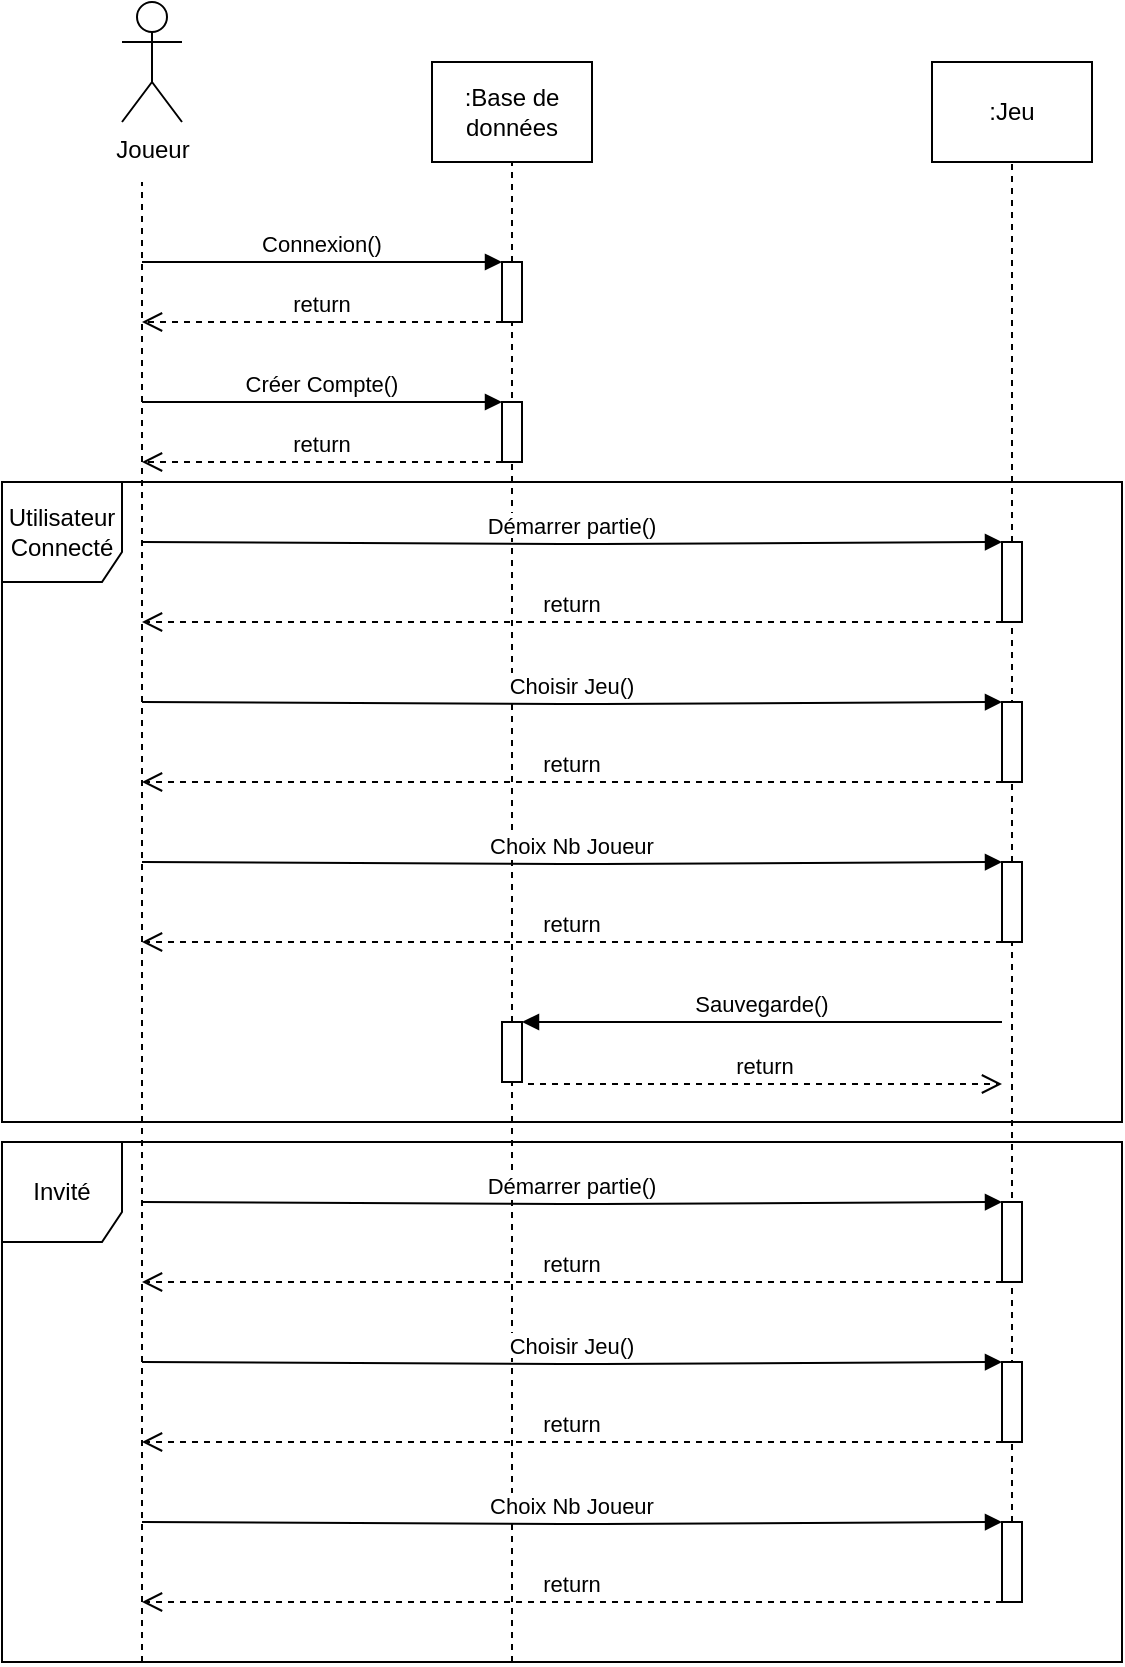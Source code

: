 <mxfile version="13.7.5" type="github">
  <diagram id="kgpKYQtTHZ0yAKxKKP6v" name="Page-1">
    <mxGraphModel dx="1422" dy="783" grid="0" gridSize="10" guides="1" tooltips="1" connect="1" arrows="1" fold="1" page="1" pageScale="1" pageWidth="1100" pageHeight="850" background="#ffffff" math="0" shadow="0">
      <root>
        <mxCell id="0" />
        <mxCell id="1" parent="0" />
        <mxCell id="LkClCWV3-tZvklI0jkfO-1" value="Joueur" style="shape=umlActor;verticalLabelPosition=bottom;verticalAlign=top;html=1;outlineConnect=0;" parent="1" vertex="1">
          <mxGeometry x="70" y="10" width="30" height="60" as="geometry" />
        </mxCell>
        <mxCell id="LkClCWV3-tZvklI0jkfO-3" value="Connexion()" style="verticalAlign=bottom;endArrow=block;entryX=0;entryY=0;shadow=0;strokeWidth=1;" parent="1" edge="1">
          <mxGeometry relative="1" as="geometry">
            <mxPoint x="80" y="140" as="sourcePoint" />
            <mxPoint x="260" y="140.0" as="targetPoint" />
          </mxGeometry>
        </mxCell>
        <mxCell id="LkClCWV3-tZvklI0jkfO-4" value="return" style="verticalAlign=bottom;endArrow=open;dashed=1;endSize=8;exitX=0;exitY=0.95;shadow=0;strokeWidth=1;" parent="1" edge="1">
          <mxGeometry relative="1" as="geometry">
            <mxPoint x="80" y="170" as="targetPoint" />
            <mxPoint x="260" y="170.0" as="sourcePoint" />
          </mxGeometry>
        </mxCell>
        <mxCell id="LkClCWV3-tZvklI0jkfO-6" value="" style="endArrow=none;dashed=1;html=1;" parent="1" edge="1">
          <mxGeometry width="50" height="50" relative="1" as="geometry">
            <mxPoint x="80" y="840" as="sourcePoint" />
            <mxPoint x="80" y="100" as="targetPoint" />
          </mxGeometry>
        </mxCell>
        <mxCell id="LkClCWV3-tZvklI0jkfO-10" value="" style="endArrow=none;dashed=1;html=1;" parent="1" source="LkClCWV3-tZvklI0jkfO-11" edge="1">
          <mxGeometry width="50" height="50" relative="1" as="geometry">
            <mxPoint x="265" y="350" as="sourcePoint" />
            <mxPoint x="265" y="80" as="targetPoint" />
          </mxGeometry>
        </mxCell>
        <mxCell id="LkClCWV3-tZvklI0jkfO-11" value="" style="points=[];perimeter=orthogonalPerimeter;rounded=0;shadow=0;strokeWidth=1;" parent="1" vertex="1">
          <mxGeometry x="260" y="140" width="10" height="30" as="geometry" />
        </mxCell>
        <mxCell id="LkClCWV3-tZvklI0jkfO-12" value="" style="endArrow=none;dashed=1;html=1;" parent="1" source="LkClCWV3-tZvklI0jkfO-40" target="LkClCWV3-tZvklI0jkfO-11" edge="1">
          <mxGeometry width="50" height="50" relative="1" as="geometry">
            <mxPoint x="265" y="660" as="sourcePoint" />
            <mxPoint x="265" y="80" as="targetPoint" />
          </mxGeometry>
        </mxCell>
        <mxCell id="LkClCWV3-tZvklI0jkfO-13" value=":Base de données" style="rounded=0;whiteSpace=wrap;html=1;" parent="1" vertex="1">
          <mxGeometry x="225" y="40" width="80" height="50" as="geometry" />
        </mxCell>
        <mxCell id="LkClCWV3-tZvklI0jkfO-15" value="" style="endArrow=none;dashed=1;html=1;" parent="1" source="LkClCWV3-tZvklI0jkfO-16" edge="1">
          <mxGeometry width="50" height="50" relative="1" as="geometry">
            <mxPoint x="515" y="350" as="sourcePoint" />
            <mxPoint x="515" y="80" as="targetPoint" />
          </mxGeometry>
        </mxCell>
        <mxCell id="LkClCWV3-tZvklI0jkfO-16" value="" style="points=[];perimeter=orthogonalPerimeter;rounded=0;shadow=0;strokeWidth=1;" parent="1" vertex="1">
          <mxGeometry x="510" y="280" width="10" height="40" as="geometry" />
        </mxCell>
        <mxCell id="LkClCWV3-tZvklI0jkfO-17" value="" style="endArrow=none;dashed=1;html=1;" parent="1" target="LkClCWV3-tZvklI0jkfO-16" edge="1">
          <mxGeometry width="50" height="50" relative="1" as="geometry">
            <mxPoint x="515" y="800" as="sourcePoint" />
            <mxPoint x="515" y="80" as="targetPoint" />
          </mxGeometry>
        </mxCell>
        <mxCell id="LkClCWV3-tZvklI0jkfO-18" value=":Jeu" style="rounded=0;whiteSpace=wrap;html=1;" parent="1" vertex="1">
          <mxGeometry x="475" y="40" width="80" height="50" as="geometry" />
        </mxCell>
        <mxCell id="LkClCWV3-tZvklI0jkfO-26" value="Créer Compte()" style="verticalAlign=bottom;endArrow=block;entryX=0;entryY=0;shadow=0;strokeWidth=1;" parent="1" edge="1">
          <mxGeometry relative="1" as="geometry">
            <mxPoint x="80" y="210" as="sourcePoint" />
            <mxPoint x="260" y="210.0" as="targetPoint" />
          </mxGeometry>
        </mxCell>
        <mxCell id="LkClCWV3-tZvklI0jkfO-27" value="return" style="verticalAlign=bottom;endArrow=open;dashed=1;endSize=8;exitX=0;exitY=0.95;shadow=0;strokeWidth=1;" parent="1" edge="1">
          <mxGeometry relative="1" as="geometry">
            <mxPoint x="80" y="240" as="targetPoint" />
            <mxPoint x="260" y="240.0" as="sourcePoint" />
          </mxGeometry>
        </mxCell>
        <mxCell id="LkClCWV3-tZvklI0jkfO-28" value="" style="points=[];perimeter=orthogonalPerimeter;rounded=0;shadow=0;strokeWidth=1;" parent="1" vertex="1">
          <mxGeometry x="260" y="210" width="10" height="30" as="geometry" />
        </mxCell>
        <mxCell id="LkClCWV3-tZvklI0jkfO-30" value="Démarrer partie()" style="verticalAlign=bottom;endArrow=block;entryX=0;entryY=0;shadow=0;strokeWidth=1;entryDx=0;entryDy=0;entryPerimeter=0;" parent="1" target="LkClCWV3-tZvklI0jkfO-16" edge="1">
          <mxGeometry relative="1" as="geometry">
            <mxPoint x="80" y="280" as="sourcePoint" />
            <mxPoint x="260" y="280.0" as="targetPoint" />
            <Array as="points">
              <mxPoint x="300" y="281" />
            </Array>
            <mxPoint as="offset" />
          </mxGeometry>
        </mxCell>
        <mxCell id="LkClCWV3-tZvklI0jkfO-31" value="return" style="verticalAlign=bottom;endArrow=open;dashed=1;endSize=8;exitX=0;exitY=1;shadow=0;strokeWidth=1;exitDx=0;exitDy=0;exitPerimeter=0;" parent="1" source="LkClCWV3-tZvklI0jkfO-16" edge="1">
          <mxGeometry relative="1" as="geometry">
            <mxPoint x="80" y="320" as="targetPoint" />
            <mxPoint x="260" y="310.0" as="sourcePoint" />
          </mxGeometry>
        </mxCell>
        <mxCell id="LkClCWV3-tZvklI0jkfO-32" value="" style="points=[];perimeter=orthogonalPerimeter;rounded=0;shadow=0;strokeWidth=1;" parent="1" vertex="1">
          <mxGeometry x="510" y="360" width="10" height="40" as="geometry" />
        </mxCell>
        <mxCell id="LkClCWV3-tZvklI0jkfO-33" value="Choisir Jeu()" style="verticalAlign=bottom;endArrow=block;entryX=0;entryY=0;shadow=0;strokeWidth=1;entryDx=0;entryDy=0;entryPerimeter=0;" parent="1" target="LkClCWV3-tZvklI0jkfO-32" edge="1">
          <mxGeometry relative="1" as="geometry">
            <mxPoint x="80" y="360" as="sourcePoint" />
            <mxPoint x="260" y="360.0" as="targetPoint" />
            <Array as="points">
              <mxPoint x="300" y="361" />
            </Array>
            <mxPoint as="offset" />
          </mxGeometry>
        </mxCell>
        <mxCell id="LkClCWV3-tZvklI0jkfO-34" value="return" style="verticalAlign=bottom;endArrow=open;dashed=1;endSize=8;exitX=0;exitY=1;shadow=0;strokeWidth=1;exitDx=0;exitDy=0;exitPerimeter=0;" parent="1" source="LkClCWV3-tZvklI0jkfO-32" edge="1">
          <mxGeometry relative="1" as="geometry">
            <mxPoint x="80" y="400" as="targetPoint" />
            <mxPoint x="260" y="390.0" as="sourcePoint" />
          </mxGeometry>
        </mxCell>
        <mxCell id="LkClCWV3-tZvklI0jkfO-35" value="" style="points=[];perimeter=orthogonalPerimeter;rounded=0;shadow=0;strokeWidth=1;" parent="1" vertex="1">
          <mxGeometry x="510" y="440" width="10" height="40" as="geometry" />
        </mxCell>
        <mxCell id="LkClCWV3-tZvklI0jkfO-36" value="Choix Nb Joueur" style="verticalAlign=bottom;endArrow=block;entryX=0;entryY=0;shadow=0;strokeWidth=1;entryDx=0;entryDy=0;entryPerimeter=0;" parent="1" target="LkClCWV3-tZvklI0jkfO-35" edge="1">
          <mxGeometry relative="1" as="geometry">
            <mxPoint x="80" y="440" as="sourcePoint" />
            <mxPoint x="260" y="440.0" as="targetPoint" />
            <Array as="points">
              <mxPoint x="300" y="441" />
            </Array>
            <mxPoint as="offset" />
          </mxGeometry>
        </mxCell>
        <mxCell id="LkClCWV3-tZvklI0jkfO-37" value="return" style="verticalAlign=bottom;endArrow=open;dashed=1;endSize=8;exitX=0;exitY=1;shadow=0;strokeWidth=1;exitDx=0;exitDy=0;exitPerimeter=0;" parent="1" source="LkClCWV3-tZvklI0jkfO-35" edge="1">
          <mxGeometry relative="1" as="geometry">
            <mxPoint x="80" y="480" as="targetPoint" />
            <mxPoint x="260" y="470.0" as="sourcePoint" />
          </mxGeometry>
        </mxCell>
        <mxCell id="LkClCWV3-tZvklI0jkfO-40" value="" style="points=[];perimeter=orthogonalPerimeter;rounded=0;shadow=0;strokeWidth=1;" parent="1" vertex="1">
          <mxGeometry x="260" y="520" width="10" height="30" as="geometry" />
        </mxCell>
        <mxCell id="LkClCWV3-tZvklI0jkfO-43" value="" style="endArrow=none;dashed=1;html=1;" parent="1" target="LkClCWV3-tZvklI0jkfO-40" edge="1">
          <mxGeometry width="50" height="50" relative="1" as="geometry">
            <mxPoint x="265" y="840" as="sourcePoint" />
            <mxPoint x="265" y="170" as="targetPoint" />
          </mxGeometry>
        </mxCell>
        <mxCell id="LkClCWV3-tZvklI0jkfO-45" value="return" style="verticalAlign=bottom;endArrow=open;dashed=1;endSize=8;exitX=1.3;exitY=1.033;shadow=0;strokeWidth=1;exitDx=0;exitDy=0;exitPerimeter=0;" parent="1" source="LkClCWV3-tZvklI0jkfO-40" edge="1">
          <mxGeometry relative="1" as="geometry">
            <mxPoint x="510" y="551" as="targetPoint" />
            <mxPoint x="520" y="490" as="sourcePoint" />
          </mxGeometry>
        </mxCell>
        <mxCell id="LkClCWV3-tZvklI0jkfO-47" value="Sauvegarde()" style="verticalAlign=bottom;endArrow=block;entryX=1;entryY=0;shadow=0;strokeWidth=1;entryDx=0;entryDy=0;entryPerimeter=0;" parent="1" target="LkClCWV3-tZvklI0jkfO-40" edge="1">
          <mxGeometry relative="1" as="geometry">
            <mxPoint x="510" y="520" as="sourcePoint" />
            <mxPoint x="520" y="450" as="targetPoint" />
            <Array as="points" />
            <mxPoint as="offset" />
          </mxGeometry>
        </mxCell>
        <mxCell id="LkClCWV3-tZvklI0jkfO-49" value="Utilisateur Connecté" style="shape=umlFrame;whiteSpace=wrap;html=1;fillColor=none;width=60;height=50;" parent="1" vertex="1">
          <mxGeometry x="10" y="250" width="560" height="320" as="geometry" />
        </mxCell>
        <mxCell id="LkClCWV3-tZvklI0jkfO-50" value="" style="points=[];perimeter=orthogonalPerimeter;rounded=0;shadow=0;strokeWidth=1;" parent="1" vertex="1">
          <mxGeometry x="510" y="610" width="10" height="40" as="geometry" />
        </mxCell>
        <mxCell id="LkClCWV3-tZvklI0jkfO-51" value="Démarrer partie()" style="verticalAlign=bottom;endArrow=block;entryX=0;entryY=0;shadow=0;strokeWidth=1;entryDx=0;entryDy=0;entryPerimeter=0;" parent="1" target="LkClCWV3-tZvklI0jkfO-50" edge="1">
          <mxGeometry relative="1" as="geometry">
            <mxPoint x="80" y="610" as="sourcePoint" />
            <mxPoint x="260" y="610.0" as="targetPoint" />
            <Array as="points">
              <mxPoint x="300" y="611" />
            </Array>
            <mxPoint as="offset" />
          </mxGeometry>
        </mxCell>
        <mxCell id="LkClCWV3-tZvklI0jkfO-52" value="return" style="verticalAlign=bottom;endArrow=open;dashed=1;endSize=8;exitX=0;exitY=1;shadow=0;strokeWidth=1;exitDx=0;exitDy=0;exitPerimeter=0;" parent="1" source="LkClCWV3-tZvklI0jkfO-50" edge="1">
          <mxGeometry relative="1" as="geometry">
            <mxPoint x="80" y="650" as="targetPoint" />
            <mxPoint x="260" y="640.0" as="sourcePoint" />
          </mxGeometry>
        </mxCell>
        <mxCell id="LkClCWV3-tZvklI0jkfO-53" value="" style="points=[];perimeter=orthogonalPerimeter;rounded=0;shadow=0;strokeWidth=1;" parent="1" vertex="1">
          <mxGeometry x="510" y="690" width="10" height="40" as="geometry" />
        </mxCell>
        <mxCell id="LkClCWV3-tZvklI0jkfO-54" value="Choisir Jeu()" style="verticalAlign=bottom;endArrow=block;entryX=0;entryY=0;shadow=0;strokeWidth=1;entryDx=0;entryDy=0;entryPerimeter=0;" parent="1" target="LkClCWV3-tZvklI0jkfO-53" edge="1">
          <mxGeometry relative="1" as="geometry">
            <mxPoint x="80" y="690" as="sourcePoint" />
            <mxPoint x="260" y="690.0" as="targetPoint" />
            <Array as="points">
              <mxPoint x="300" y="691" />
            </Array>
            <mxPoint as="offset" />
          </mxGeometry>
        </mxCell>
        <mxCell id="LkClCWV3-tZvklI0jkfO-55" value="return" style="verticalAlign=bottom;endArrow=open;dashed=1;endSize=8;exitX=0;exitY=1;shadow=0;strokeWidth=1;exitDx=0;exitDy=0;exitPerimeter=0;" parent="1" source="LkClCWV3-tZvklI0jkfO-53" edge="1">
          <mxGeometry relative="1" as="geometry">
            <mxPoint x="80" y="730" as="targetPoint" />
            <mxPoint x="260" y="720.0" as="sourcePoint" />
          </mxGeometry>
        </mxCell>
        <mxCell id="LkClCWV3-tZvklI0jkfO-56" value="" style="points=[];perimeter=orthogonalPerimeter;rounded=0;shadow=0;strokeWidth=1;" parent="1" vertex="1">
          <mxGeometry x="510" y="770" width="10" height="40" as="geometry" />
        </mxCell>
        <mxCell id="LkClCWV3-tZvklI0jkfO-57" value="Choix Nb Joueur" style="verticalAlign=bottom;endArrow=block;entryX=0;entryY=0;shadow=0;strokeWidth=1;entryDx=0;entryDy=0;entryPerimeter=0;" parent="1" target="LkClCWV3-tZvklI0jkfO-56" edge="1">
          <mxGeometry relative="1" as="geometry">
            <mxPoint x="80" y="770" as="sourcePoint" />
            <mxPoint x="260" y="770.0" as="targetPoint" />
            <Array as="points">
              <mxPoint x="300" y="771" />
            </Array>
            <mxPoint as="offset" />
          </mxGeometry>
        </mxCell>
        <mxCell id="LkClCWV3-tZvklI0jkfO-58" value="return" style="verticalAlign=bottom;endArrow=open;dashed=1;endSize=8;exitX=0;exitY=1;shadow=0;strokeWidth=1;exitDx=0;exitDy=0;exitPerimeter=0;" parent="1" source="LkClCWV3-tZvklI0jkfO-56" edge="1">
          <mxGeometry relative="1" as="geometry">
            <mxPoint x="80" y="810" as="targetPoint" />
            <mxPoint x="260" y="800.0" as="sourcePoint" />
          </mxGeometry>
        </mxCell>
        <mxCell id="LkClCWV3-tZvklI0jkfO-59" value="Invité" style="shape=umlFrame;whiteSpace=wrap;html=1;fillColor=none;width=60;height=50;" parent="1" vertex="1">
          <mxGeometry x="10" y="580" width="560" height="260" as="geometry" />
        </mxCell>
      </root>
    </mxGraphModel>
  </diagram>
</mxfile>
